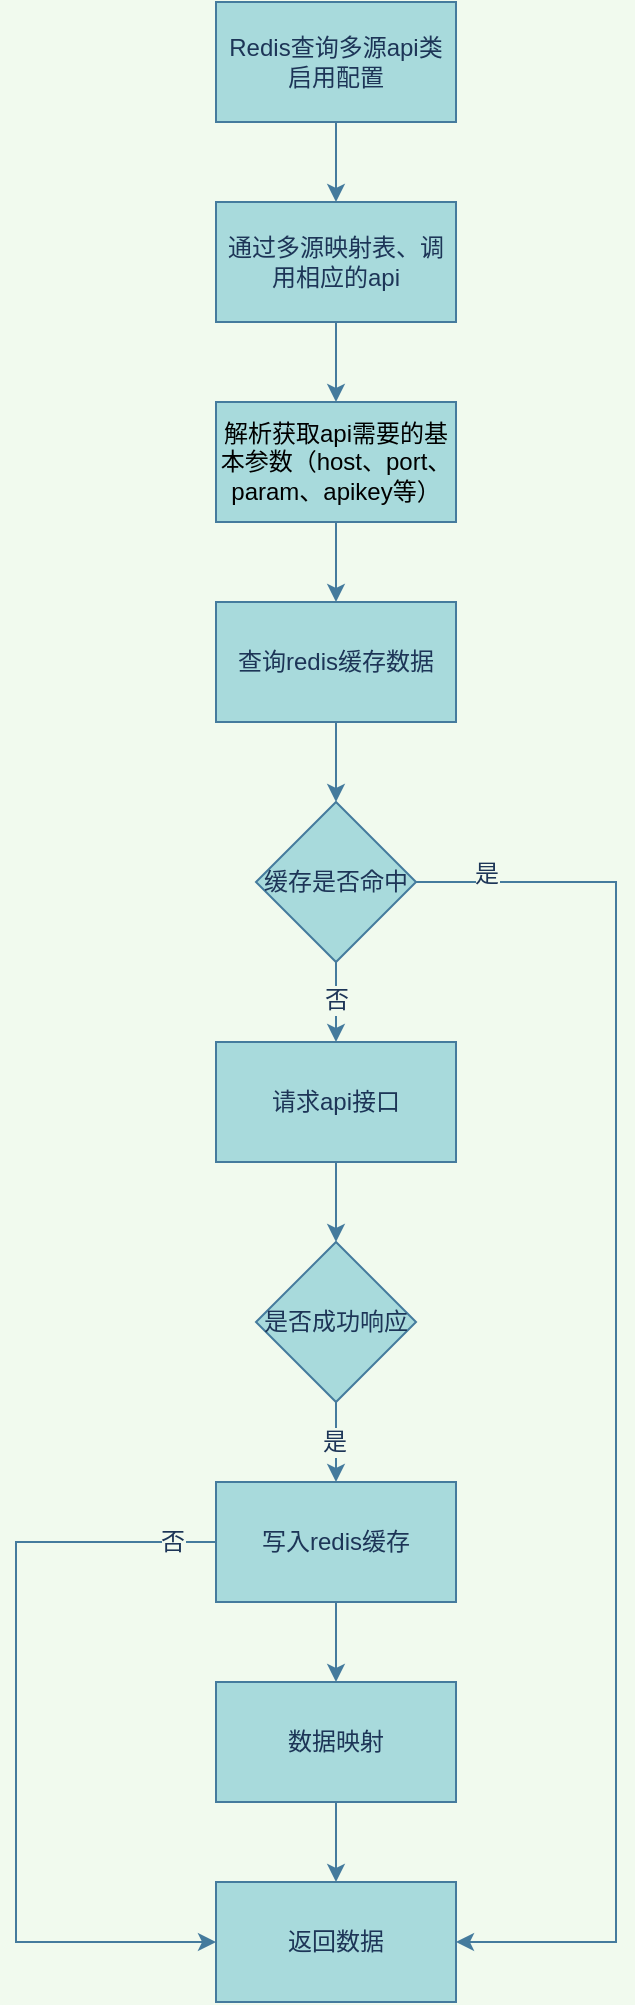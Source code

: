 <mxfile version="15.3.0" type="github">
  <diagram id="t8fjvD5pvAQtDdp1myQy" name="Page-1">
    <mxGraphModel dx="825" dy="452" grid="1" gridSize="10" guides="1" tooltips="1" connect="1" arrows="1" fold="1" page="1" pageScale="1" pageWidth="850" pageHeight="1100" background="#F1FAEE" math="0" shadow="0">
      <root>
        <mxCell id="0" />
        <mxCell id="1" parent="0" />
        <mxCell id="1uAjtqzWve0T70O8QY8r-20" value="" style="edgeStyle=orthogonalEdgeStyle;rounded=0;orthogonalLoop=1;jettySize=auto;html=1;fontSize=12;labelBackgroundColor=#F1FAEE;strokeColor=#457B9D;fontColor=#1D3557;" parent="1" source="1uAjtqzWve0T70O8QY8r-1" target="1uAjtqzWve0T70O8QY8r-19" edge="1">
          <mxGeometry relative="1" as="geometry" />
        </mxCell>
        <mxCell id="1uAjtqzWve0T70O8QY8r-1" value="Redis查询多源api类启用配置" style="rounded=0;whiteSpace=wrap;html=1;fontSize=12;fillColor=#A8DADC;strokeColor=#457B9D;fontColor=#1D3557;" parent="1" vertex="1">
          <mxGeometry x="360" y="180" width="120" height="60" as="geometry" />
        </mxCell>
        <mxCell id="1uAjtqzWve0T70O8QY8r-16" value="" style="edgeStyle=orthogonalEdgeStyle;rounded=0;orthogonalLoop=1;jettySize=auto;html=1;fontSize=12;labelBackgroundColor=#F1FAEE;strokeColor=#457B9D;fontColor=#1D3557;exitX=0.5;exitY=1;exitDx=0;exitDy=0;" parent="1" target="1uAjtqzWve0T70O8QY8r-15" edge="1" source="1uAjtqzWve0T70O8QY8r-37">
          <mxGeometry relative="1" as="geometry">
            <mxPoint x="420" y="1221" as="sourcePoint" />
          </mxGeometry>
        </mxCell>
        <mxCell id="1uAjtqzWve0T70O8QY8r-18" value="" style="edgeStyle=orthogonalEdgeStyle;rounded=0;orthogonalLoop=1;jettySize=auto;html=1;fontSize=12;labelBackgroundColor=#F1FAEE;strokeColor=#457B9D;fontColor=#1D3557;" parent="1" source="1uAjtqzWve0T70O8QY8r-15" target="1uAjtqzWve0T70O8QY8r-17" edge="1">
          <mxGeometry relative="1" as="geometry" />
        </mxCell>
        <mxCell id="1uAjtqzWve0T70O8QY8r-15" value="数据映射" style="whiteSpace=wrap;html=1;rounded=0;fontSize=12;fillColor=#A8DADC;strokeColor=#457B9D;fontColor=#1D3557;" parent="1" vertex="1">
          <mxGeometry x="360" y="1020" width="120" height="60" as="geometry" />
        </mxCell>
        <mxCell id="1uAjtqzWve0T70O8QY8r-17" value="返回数据" style="whiteSpace=wrap;html=1;rounded=0;fontSize=12;fillColor=#A8DADC;strokeColor=#457B9D;fontColor=#1D3557;" parent="1" vertex="1">
          <mxGeometry x="360" y="1120" width="120" height="60" as="geometry" />
        </mxCell>
        <mxCell id="1uAjtqzWve0T70O8QY8r-22" value="" style="edgeStyle=orthogonalEdgeStyle;rounded=0;orthogonalLoop=1;jettySize=auto;html=1;fontSize=12;labelBackgroundColor=#F1FAEE;strokeColor=#457B9D;fontColor=#1D3557;" parent="1" source="1uAjtqzWve0T70O8QY8r-19" target="1uAjtqzWve0T70O8QY8r-21" edge="1">
          <mxGeometry relative="1" as="geometry" />
        </mxCell>
        <mxCell id="1uAjtqzWve0T70O8QY8r-19" value="&lt;span style=&quot;font-size: 12px;&quot;&gt;通过多源映射表、调用相应的api&lt;/span&gt;" style="whiteSpace=wrap;html=1;rounded=0;fontSize=12;fillColor=#A8DADC;strokeColor=#457B9D;fontColor=#1D3557;" parent="1" vertex="1">
          <mxGeometry x="360" y="280" width="120" height="60" as="geometry" />
        </mxCell>
        <mxCell id="1uAjtqzWve0T70O8QY8r-24" value="" style="edgeStyle=orthogonalEdgeStyle;rounded=0;orthogonalLoop=1;jettySize=auto;html=1;fontSize=12;labelBackgroundColor=#F1FAEE;strokeColor=#457B9D;fontColor=#1D3557;" parent="1" source="1uAjtqzWve0T70O8QY8r-21" target="1uAjtqzWve0T70O8QY8r-23" edge="1">
          <mxGeometry relative="1" as="geometry" />
        </mxCell>
        <mxCell id="1uAjtqzWve0T70O8QY8r-21" value="&lt;span style=&quot;color: rgb(0 , 0 , 0) ; font-family: &amp;#34;helvetica&amp;#34;&quot;&gt;解析获取api需要的基本参数（host、port、param、apikey等）&lt;/span&gt;" style="whiteSpace=wrap;html=1;rounded=0;fontSize=12;fillColor=#A8DADC;strokeColor=#457B9D;fontColor=#1D3557;" parent="1" vertex="1">
          <mxGeometry x="360" y="380" width="120" height="60" as="geometry" />
        </mxCell>
        <mxCell id="1uAjtqzWve0T70O8QY8r-26" value="" style="edgeStyle=orthogonalEdgeStyle;rounded=0;orthogonalLoop=1;jettySize=auto;html=1;fontSize=12;labelBackgroundColor=#F1FAEE;strokeColor=#457B9D;fontColor=#1D3557;" parent="1" source="1uAjtqzWve0T70O8QY8r-23" target="1uAjtqzWve0T70O8QY8r-25" edge="1">
          <mxGeometry relative="1" as="geometry" />
        </mxCell>
        <mxCell id="1uAjtqzWve0T70O8QY8r-43" value="" style="edgeStyle=orthogonalEdgeStyle;rounded=0;orthogonalLoop=1;jettySize=auto;html=1;fontSize=12;exitX=1;exitY=0.5;exitDx=0;exitDy=0;labelBackgroundColor=#F1FAEE;strokeColor=#457B9D;fontColor=#1D3557;" parent="1" source="1uAjtqzWve0T70O8QY8r-25" edge="1" target="1uAjtqzWve0T70O8QY8r-17">
          <mxGeometry relative="1" as="geometry">
            <mxPoint x="490" y="730" as="sourcePoint" />
            <mxPoint x="450" y="1330" as="targetPoint" />
            <Array as="points">
              <mxPoint x="560" y="620" />
              <mxPoint x="560" y="1150" />
            </Array>
          </mxGeometry>
        </mxCell>
        <mxCell id="1uAjtqzWve0T70O8QY8r-44" value="是" style="edgeLabel;html=1;align=center;verticalAlign=middle;resizable=0;points=[];fontSize=12;labelBackgroundColor=#F1FAEE;fontColor=#1D3557;" parent="1uAjtqzWve0T70O8QY8r-43" vertex="1" connectable="0">
          <mxGeometry x="-0.902" y="4" relative="1" as="geometry">
            <mxPoint as="offset" />
          </mxGeometry>
        </mxCell>
        <mxCell id="1uAjtqzWve0T70O8QY8r-23" value="&lt;span style=&quot;font-size: 12px;&quot;&gt;查询redis缓存数据&lt;/span&gt;" style="whiteSpace=wrap;html=1;rounded=0;fontSize=12;fillColor=#A8DADC;strokeColor=#457B9D;fontColor=#1D3557;" parent="1" vertex="1">
          <mxGeometry x="360" y="480" width="120" height="60" as="geometry" />
        </mxCell>
        <mxCell id="1uAjtqzWve0T70O8QY8r-30" value="" style="edgeStyle=orthogonalEdgeStyle;rounded=0;orthogonalLoop=1;jettySize=auto;html=1;fontSize=12;labelBackgroundColor=#F1FAEE;strokeColor=#457B9D;fontColor=#1D3557;" parent="1" source="1uAjtqzWve0T70O8QY8r-25" target="1uAjtqzWve0T70O8QY8r-29" edge="1">
          <mxGeometry relative="1" as="geometry" />
        </mxCell>
        <mxCell id="1uAjtqzWve0T70O8QY8r-41" value="否" style="edgeLabel;html=1;align=center;verticalAlign=middle;resizable=0;points=[];fontSize=12;labelBackgroundColor=#F1FAEE;fontColor=#1D3557;" parent="1uAjtqzWve0T70O8QY8r-30" vertex="1" connectable="0">
          <mxGeometry x="-0.044" relative="1" as="geometry">
            <mxPoint as="offset" />
          </mxGeometry>
        </mxCell>
        <mxCell id="1uAjtqzWve0T70O8QY8r-25" value="&lt;span style=&quot;font-size: 12px;&quot;&gt;缓存是否命中&lt;/span&gt;" style="rhombus;whiteSpace=wrap;html=1;rounded=0;fontSize=12;fillColor=#A8DADC;strokeColor=#457B9D;fontColor=#1D3557;" parent="1" vertex="1">
          <mxGeometry x="380" y="580" width="80" height="80" as="geometry" />
        </mxCell>
        <mxCell id="1uAjtqzWve0T70O8QY8r-36" value="" style="edgeStyle=orthogonalEdgeStyle;rounded=0;orthogonalLoop=1;jettySize=auto;html=1;fontSize=12;labelBackgroundColor=#F1FAEE;strokeColor=#457B9D;fontColor=#1D3557;" parent="1" source="1uAjtqzWve0T70O8QY8r-29" target="1uAjtqzWve0T70O8QY8r-35" edge="1">
          <mxGeometry relative="1" as="geometry" />
        </mxCell>
        <mxCell id="1uAjtqzWve0T70O8QY8r-29" value="请求api接口" style="whiteSpace=wrap;html=1;rounded=0;fontSize=12;fillColor=#A8DADC;strokeColor=#457B9D;fontColor=#1D3557;" parent="1" vertex="1">
          <mxGeometry x="360" y="700" width="120" height="60" as="geometry" />
        </mxCell>
        <mxCell id="1uAjtqzWve0T70O8QY8r-38" value="" style="edgeStyle=orthogonalEdgeStyle;rounded=0;orthogonalLoop=1;jettySize=auto;html=1;fontSize=12;labelBackgroundColor=#F1FAEE;strokeColor=#457B9D;fontColor=#1D3557;" parent="1" source="1uAjtqzWve0T70O8QY8r-35" target="1uAjtqzWve0T70O8QY8r-37" edge="1">
          <mxGeometry relative="1" as="geometry" />
        </mxCell>
        <mxCell id="1uAjtqzWve0T70O8QY8r-46" value="是" style="edgeLabel;html=1;align=center;verticalAlign=middle;resizable=0;points=[];fontSize=12;labelBackgroundColor=#F1FAEE;fontColor=#1D3557;" parent="1uAjtqzWve0T70O8QY8r-38" vertex="1" connectable="0">
          <mxGeometry x="-0.022" y="-1" relative="1" as="geometry">
            <mxPoint as="offset" />
          </mxGeometry>
        </mxCell>
        <mxCell id="1uAjtqzWve0T70O8QY8r-48" value="" style="edgeStyle=orthogonalEdgeStyle;rounded=0;orthogonalLoop=1;jettySize=auto;html=1;fontSize=12;entryX=0;entryY=0.5;entryDx=0;entryDy=0;labelBackgroundColor=#F1FAEE;strokeColor=#457B9D;fontColor=#1D3557;exitX=0;exitY=0.5;exitDx=0;exitDy=0;" parent="1" source="1uAjtqzWve0T70O8QY8r-37" target="1uAjtqzWve0T70O8QY8r-17" edge="1">
          <mxGeometry relative="1" as="geometry">
            <mxPoint x="290" y="1480" as="targetPoint" />
            <Array as="points">
              <mxPoint x="260" y="950" />
              <mxPoint x="260" y="1150" />
            </Array>
            <mxPoint x="340" y="960" as="sourcePoint" />
          </mxGeometry>
        </mxCell>
        <mxCell id="1uAjtqzWve0T70O8QY8r-49" value="否" style="edgeLabel;html=1;align=center;verticalAlign=middle;resizable=0;points=[];fontSize=12;labelBackgroundColor=#F1FAEE;fontColor=#1D3557;" parent="1uAjtqzWve0T70O8QY8r-48" vertex="1" connectable="0">
          <mxGeometry x="-0.828" y="-3" relative="1" as="geometry">
            <mxPoint x="12" y="3" as="offset" />
          </mxGeometry>
        </mxCell>
        <mxCell id="1uAjtqzWve0T70O8QY8r-35" value="是否成功响应" style="rhombus;whiteSpace=wrap;html=1;rounded=0;fontSize=12;fillColor=#A8DADC;strokeColor=#457B9D;fontColor=#1D3557;" parent="1" vertex="1">
          <mxGeometry x="380" y="800" width="80" height="80" as="geometry" />
        </mxCell>
        <mxCell id="1uAjtqzWve0T70O8QY8r-37" value="写入redis缓存" style="whiteSpace=wrap;html=1;rounded=0;fontSize=12;fillColor=#A8DADC;strokeColor=#457B9D;fontColor=#1D3557;" parent="1" vertex="1">
          <mxGeometry x="360" y="920" width="120" height="60" as="geometry" />
        </mxCell>
      </root>
    </mxGraphModel>
  </diagram>
</mxfile>
